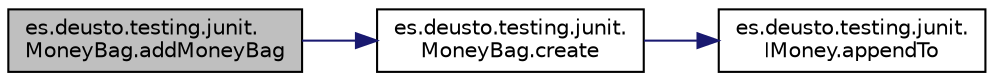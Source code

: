 digraph "es.deusto.testing.junit.MoneyBag.addMoneyBag"
{
  edge [fontname="Helvetica",fontsize="10",labelfontname="Helvetica",labelfontsize="10"];
  node [fontname="Helvetica",fontsize="10",shape=record];
  rankdir="LR";
  Node9 [label="es.deusto.testing.junit.\lMoneyBag.addMoneyBag",height=0.2,width=0.4,color="black", fillcolor="grey75", style="filled", fontcolor="black"];
  Node9 -> Node10 [color="midnightblue",fontsize="10",style="solid",fontname="Helvetica"];
  Node10 [label="es.deusto.testing.junit.\lMoneyBag.create",height=0.2,width=0.4,color="black", fillcolor="white", style="filled",URL="$classes_1_1deusto_1_1testing_1_1junit_1_1_money_bag.html#a8d2d54a342d2de2b75530600123efc9a"];
  Node10 -> Node11 [color="midnightblue",fontsize="10",style="solid",fontname="Helvetica"];
  Node11 [label="es.deusto.testing.junit.\lIMoney.appendTo",height=0.2,width=0.4,color="black", fillcolor="white", style="filled",URL="$interfacees_1_1deusto_1_1testing_1_1junit_1_1_i_money.html#ae45bc758e69a0017f083f11d050c53cb",tooltip="Brief test for appendTo() added May 12, 2014. "];
}
